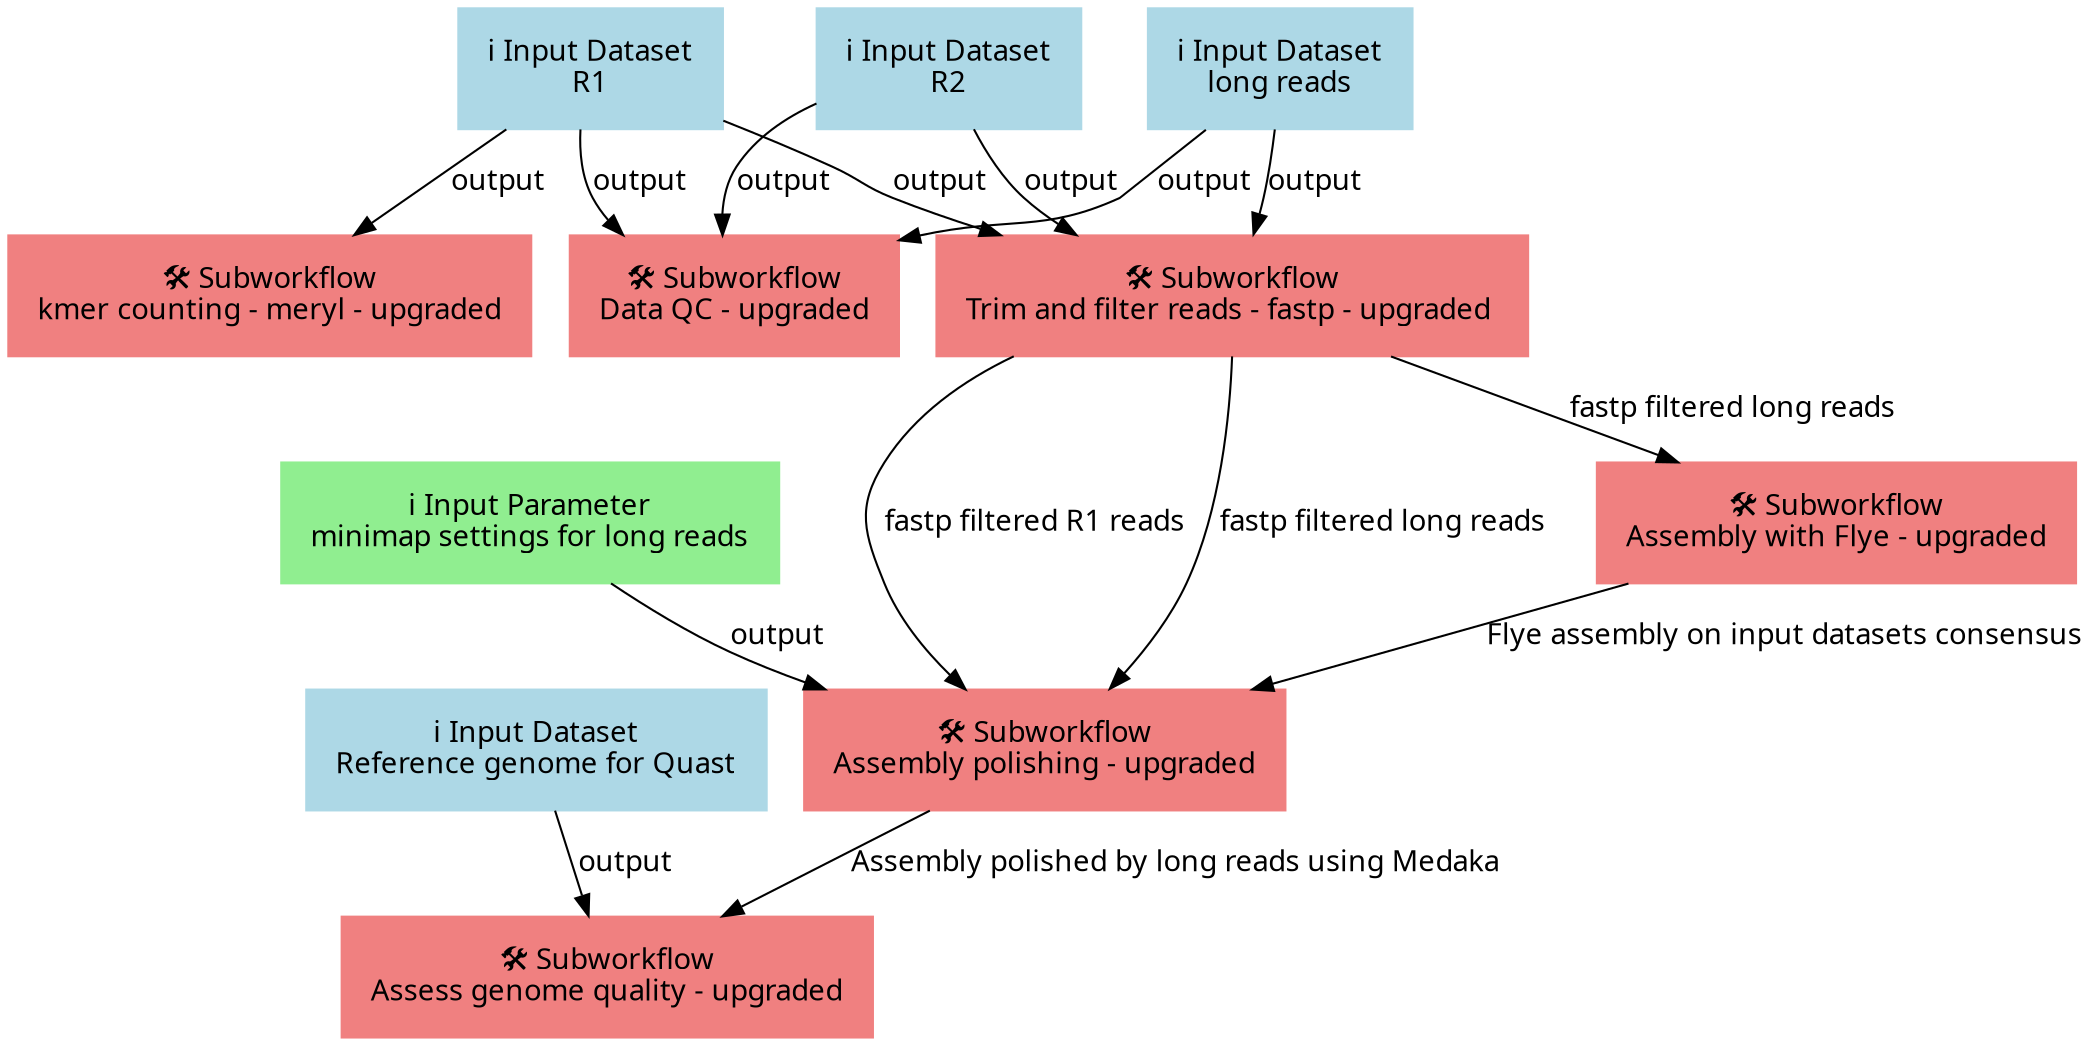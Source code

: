 digraph main {
  node [fontname="Atkinson Hyperlegible", shape=box, color=white,style=filled,color=peachpuff,margin="0.2,0.2"];
  edge [fontname="Atkinson Hyperlegible"];
  0[color=lightblue,label="ℹ️ Input Dataset\nlong reads"]
  1[color=lightblue,label="ℹ️ Input Dataset\nR1"]
  2[color=lightblue,label="ℹ️ Input Dataset\nR2"]
  3[color=lightgreen,label="ℹ️ Input Parameter\nminimap settings for long reads"]
  4[color=lightblue,label="ℹ️ Input Dataset\nReference genome for Quast"]
  5[color=lightcoral,label="🛠️ Subworkflow\nkmer counting - meryl - upgraded"]
  1 -> 5 [label="output"]
  6[color=lightcoral,label="🛠️ Subworkflow\nData QC - upgraded"]
  1 -> 6 [label="output"]
  2 -> 6 [label="output"]
  0 -> 6 [label="output"]
  7[color=lightcoral,label="🛠️ Subworkflow\nTrim and filter reads - fastp - upgraded "]
  1 -> 7 [label="output"]
  2 -> 7 [label="output"]
  0 -> 7 [label="output"]
  8[color=lightcoral,label="🛠️ Subworkflow\nAssembly with Flye - upgraded"]
  7 -> 8 [label="fastp filtered long reads"]
  9[color=lightcoral,label="🛠️ Subworkflow\nAssembly polishing - upgraded"]
  8 -> 9 [label="Flye assembly on input datasets consensus"]
  7 -> 9 [label="fastp filtered R1 reads"]
  7 -> 9 [label="fastp filtered long reads"]
  3 -> 9 [label="output"]
  10[color=lightcoral,label="🛠️ Subworkflow\nAssess genome quality - upgraded"]
  9 -> 10 [label="Assembly polished by long reads using Medaka"]
  4 -> 10 [label="output"]
}